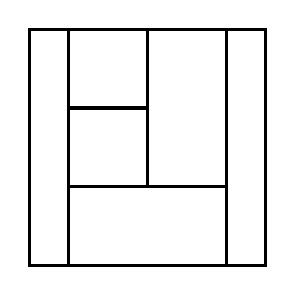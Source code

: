 \begin{tikzpicture}[very thick, scale=.5]
    \draw (0,0) rectangle (1,6);
    \draw (1,4) rectangle (3,6);
    \draw (1,2) rectangle (3,4);
    \draw (3,2) rectangle (5,6);
    \draw (1,0) rectangle (5,2);
    \draw (5,0) rectangle (6,6);
\end{tikzpicture}
